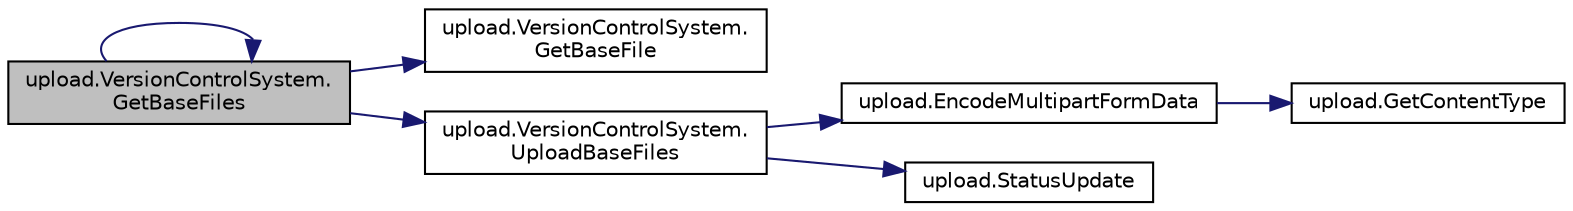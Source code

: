 digraph "upload.VersionControlSystem.GetBaseFiles"
{
  edge [fontname="Helvetica",fontsize="10",labelfontname="Helvetica",labelfontsize="10"];
  node [fontname="Helvetica",fontsize="10",shape=record];
  rankdir="LR";
  Node28 [label="upload.VersionControlSystem.\lGetBaseFiles",height=0.2,width=0.4,color="black", fillcolor="grey75", style="filled", fontcolor="black"];
  Node28 -> Node28 [color="midnightblue",fontsize="10",style="solid",fontname="Helvetica"];
  Node28 -> Node29 [color="midnightblue",fontsize="10",style="solid",fontname="Helvetica"];
  Node29 [label="upload.VersionControlSystem.\lGetBaseFile",height=0.2,width=0.4,color="black", fillcolor="white", style="filled",URL="$df/d72/classupload_1_1_version_control_system.html#adfd9d4ecba422102233a2ba13e5bfaf5"];
  Node28 -> Node30 [color="midnightblue",fontsize="10",style="solid",fontname="Helvetica"];
  Node30 [label="upload.VersionControlSystem.\lUploadBaseFiles",height=0.2,width=0.4,color="black", fillcolor="white", style="filled",URL="$df/d72/classupload_1_1_version_control_system.html#a7e334f967301b9e85e5a9c39f5036823"];
  Node30 -> Node31 [color="midnightblue",fontsize="10",style="solid",fontname="Helvetica"];
  Node31 [label="upload.EncodeMultipartFormData",height=0.2,width=0.4,color="black", fillcolor="white", style="filled",URL="$d3/d3e/namespaceupload.html#ae12985a2c860c124c502dd2099b702eb"];
  Node31 -> Node32 [color="midnightblue",fontsize="10",style="solid",fontname="Helvetica"];
  Node32 [label="upload.GetContentType",height=0.2,width=0.4,color="black", fillcolor="white", style="filled",URL="$d3/d3e/namespaceupload.html#a753a004706d964335ad218628e07b063"];
  Node30 -> Node33 [color="midnightblue",fontsize="10",style="solid",fontname="Helvetica"];
  Node33 [label="upload.StatusUpdate",height=0.2,width=0.4,color="black", fillcolor="white", style="filled",URL="$d3/d3e/namespaceupload.html#a79ce84c196c018f3b0c7ff7a9b626b58"];
}
